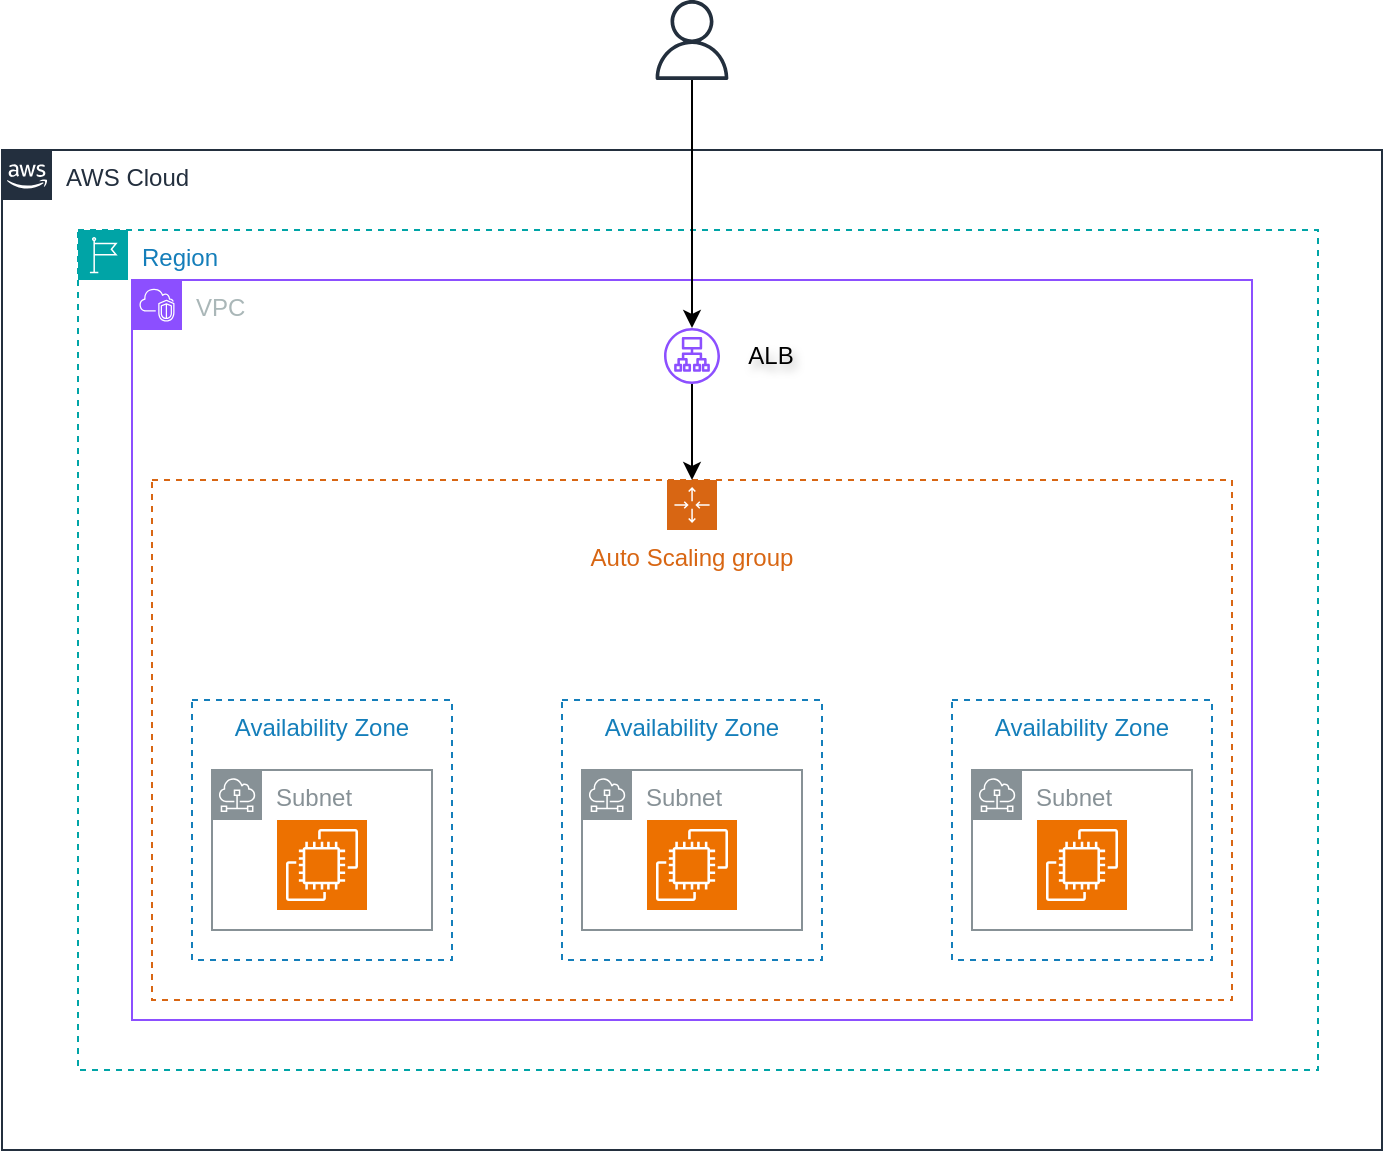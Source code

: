 <mxfile version="28.0.3">
  <diagram name="Trang-1" id="Kj2WvP8qG57fhTTlGdQP">
    <mxGraphModel dx="1188" dy="648" grid="1" gridSize="10" guides="1" tooltips="1" connect="1" arrows="1" fold="1" page="1" pageScale="1" pageWidth="827" pageHeight="1169" math="0" shadow="0">
      <root>
        <mxCell id="0" />
        <mxCell id="1" parent="0" />
        <mxCell id="GkFyH_O_nMaAkhrOfDh1-4" value="VPC" style="points=[[0,0],[0.25,0],[0.5,0],[0.75,0],[1,0],[1,0.25],[1,0.5],[1,0.75],[1,1],[0.75,1],[0.5,1],[0.25,1],[0,1],[0,0.75],[0,0.5],[0,0.25]];outlineConnect=0;gradientColor=none;html=1;whiteSpace=wrap;fontSize=12;fontStyle=0;container=1;pointerEvents=0;collapsible=0;recursiveResize=0;shape=mxgraph.aws4.group;grIcon=mxgraph.aws4.group_vpc2;strokeColor=#8C4FFF;fillColor=none;verticalAlign=top;align=left;spacingLeft=30;fontColor=#AAB7B8;dashed=0;" vertex="1" parent="1">
          <mxGeometry x="160" y="230" width="560" height="370" as="geometry" />
        </mxCell>
        <mxCell id="GkFyH_O_nMaAkhrOfDh1-5" value="AWS Cloud" style="points=[[0,0],[0.25,0],[0.5,0],[0.75,0],[1,0],[1,0.25],[1,0.5],[1,0.75],[1,1],[0.75,1],[0.5,1],[0.25,1],[0,1],[0,0.75],[0,0.5],[0,0.25]];outlineConnect=0;gradientColor=none;html=1;whiteSpace=wrap;fontSize=12;fontStyle=0;container=1;pointerEvents=0;collapsible=0;recursiveResize=0;shape=mxgraph.aws4.group;grIcon=mxgraph.aws4.group_aws_cloud_alt;strokeColor=light-dark(#232F3E, #8c4fff);fillColor=none;verticalAlign=top;align=left;spacingLeft=30;fontColor=#232F3E;dashed=0;" vertex="1" parent="1">
          <mxGeometry x="95" y="165" width="690" height="500" as="geometry" />
        </mxCell>
        <mxCell id="GkFyH_O_nMaAkhrOfDh1-3" value="Region" style="points=[[0,0],[0.25,0],[0.5,0],[0.75,0],[1,0],[1,0.25],[1,0.5],[1,0.75],[1,1],[0.75,1],[0.5,1],[0.25,1],[0,1],[0,0.75],[0,0.5],[0,0.25]];outlineConnect=0;gradientColor=none;html=1;whiteSpace=wrap;fontSize=12;fontStyle=0;container=1;pointerEvents=0;collapsible=0;recursiveResize=0;shape=mxgraph.aws4.group;grIcon=mxgraph.aws4.group_region;strokeColor=#00A4A6;fillColor=none;verticalAlign=top;align=left;spacingLeft=30;fontColor=#147EBA;dashed=1;" vertex="1" parent="GkFyH_O_nMaAkhrOfDh1-5">
          <mxGeometry x="38" y="40" width="620" height="420" as="geometry" />
        </mxCell>
        <mxCell id="GkFyH_O_nMaAkhrOfDh1-34" value="" style="sketch=0;outlineConnect=0;fontColor=#232F3E;gradientColor=none;fillColor=#8C4FFF;strokeColor=none;dashed=0;verticalLabelPosition=bottom;verticalAlign=top;align=center;html=1;fontSize=12;fontStyle=0;aspect=fixed;pointerEvents=1;shape=mxgraph.aws4.application_load_balancer;" vertex="1" parent="GkFyH_O_nMaAkhrOfDh1-3">
          <mxGeometry x="293" y="49" width="28" height="28" as="geometry" />
        </mxCell>
        <mxCell id="GkFyH_O_nMaAkhrOfDh1-55" value="ALB" style="text;html=1;align=center;verticalAlign=middle;resizable=0;points=[];autosize=1;strokeColor=none;fillColor=none;fontColor=light-dark(#000000,#8C4FFF);labelBackgroundColor=none;textShadow=1;" vertex="1" parent="GkFyH_O_nMaAkhrOfDh1-3">
          <mxGeometry x="321" y="48" width="50" height="30" as="geometry" />
        </mxCell>
        <mxCell id="GkFyH_O_nMaAkhrOfDh1-7" value="Auto Scaling group" style="points=[[0,0],[0.25,0],[0.5,0],[0.75,0],[1,0],[1,0.25],[1,0.5],[1,0.75],[1,1],[0.75,1],[0.5,1],[0.25,1],[0,1],[0,0.75],[0,0.5],[0,0.25]];outlineConnect=0;gradientColor=none;html=1;whiteSpace=wrap;fontSize=12;fontStyle=0;container=1;pointerEvents=0;collapsible=0;recursiveResize=0;shape=mxgraph.aws4.groupCenter;grIcon=mxgraph.aws4.group_auto_scaling_group;grStroke=1;strokeColor=#D86613;fillColor=none;verticalAlign=top;align=center;fontColor=#D86613;dashed=1;spacingTop=25;" vertex="1" parent="1">
          <mxGeometry x="170" y="330" width="540" height="260" as="geometry" />
        </mxCell>
        <mxCell id="GkFyH_O_nMaAkhrOfDh1-9" value="Availability Zone" style="fillColor=none;strokeColor=#147EBA;dashed=1;verticalAlign=top;fontStyle=0;fontColor=#147EBA;whiteSpace=wrap;html=1;" vertex="1" parent="GkFyH_O_nMaAkhrOfDh1-7">
          <mxGeometry x="20" y="110" width="130" height="130" as="geometry" />
        </mxCell>
        <mxCell id="GkFyH_O_nMaAkhrOfDh1-10" value="Availability Zone" style="fillColor=none;strokeColor=#147EBA;dashed=1;verticalAlign=top;fontStyle=0;fontColor=#147EBA;whiteSpace=wrap;html=1;" vertex="1" parent="GkFyH_O_nMaAkhrOfDh1-7">
          <mxGeometry x="205" y="110" width="130" height="130" as="geometry" />
        </mxCell>
        <mxCell id="GkFyH_O_nMaAkhrOfDh1-11" value="Availability Zone" style="fillColor=none;strokeColor=#147EBA;dashed=1;verticalAlign=top;fontStyle=0;fontColor=#147EBA;whiteSpace=wrap;html=1;" vertex="1" parent="GkFyH_O_nMaAkhrOfDh1-7">
          <mxGeometry x="400" y="110" width="130" height="130" as="geometry" />
        </mxCell>
        <mxCell id="GkFyH_O_nMaAkhrOfDh1-12" value="" style="sketch=0;points=[[0,0,0],[0.25,0,0],[0.5,0,0],[0.75,0,0],[1,0,0],[0,1,0],[0.25,1,0],[0.5,1,0],[0.75,1,0],[1,1,0],[0,0.25,0],[0,0.5,0],[0,0.75,0],[1,0.25,0],[1,0.5,0],[1,0.75,0]];outlineConnect=0;fontColor=#232F3E;fillColor=#ED7100;strokeColor=#ffffff;dashed=0;verticalLabelPosition=bottom;verticalAlign=top;align=center;html=1;fontSize=12;fontStyle=0;aspect=fixed;shape=mxgraph.aws4.resourceIcon;resIcon=mxgraph.aws4.ec2;" vertex="1" parent="GkFyH_O_nMaAkhrOfDh1-7">
          <mxGeometry x="247.5" y="170" width="45" height="45" as="geometry" />
        </mxCell>
        <mxCell id="GkFyH_O_nMaAkhrOfDh1-27" value="Subnet" style="sketch=0;outlineConnect=0;gradientColor=none;html=1;whiteSpace=wrap;fontSize=12;fontStyle=0;shape=mxgraph.aws4.group;grIcon=mxgraph.aws4.group_subnet;strokeColor=#879196;fillColor=none;verticalAlign=top;align=left;spacingLeft=30;fontColor=#879196;dashed=0;" vertex="1" parent="GkFyH_O_nMaAkhrOfDh1-7">
          <mxGeometry x="30" y="145" width="110" height="80" as="geometry" />
        </mxCell>
        <mxCell id="GkFyH_O_nMaAkhrOfDh1-31" value="Subnet" style="sketch=0;outlineConnect=0;gradientColor=none;html=1;whiteSpace=wrap;fontSize=12;fontStyle=0;shape=mxgraph.aws4.group;grIcon=mxgraph.aws4.group_subnet;strokeColor=#879196;fillColor=none;verticalAlign=top;align=left;spacingLeft=30;fontColor=#879196;dashed=0;" vertex="1" parent="GkFyH_O_nMaAkhrOfDh1-7">
          <mxGeometry x="410" y="145" width="110" height="80" as="geometry" />
        </mxCell>
        <mxCell id="GkFyH_O_nMaAkhrOfDh1-33" value="" style="sketch=0;points=[[0,0,0],[0.25,0,0],[0.5,0,0],[0.75,0,0],[1,0,0],[0,1,0],[0.25,1,0],[0.5,1,0],[0.75,1,0],[1,1,0],[0,0.25,0],[0,0.5,0],[0,0.75,0],[1,0.25,0],[1,0.5,0],[1,0.75,0]];outlineConnect=0;fontColor=#232F3E;fillColor=#ED7100;strokeColor=#ffffff;dashed=0;verticalLabelPosition=bottom;verticalAlign=top;align=center;html=1;fontSize=12;fontStyle=0;aspect=fixed;shape=mxgraph.aws4.resourceIcon;resIcon=mxgraph.aws4.ec2;" vertex="1" parent="GkFyH_O_nMaAkhrOfDh1-7">
          <mxGeometry x="62.5" y="170" width="45" height="45" as="geometry" />
        </mxCell>
        <mxCell id="GkFyH_O_nMaAkhrOfDh1-32" value="" style="sketch=0;points=[[0,0,0],[0.25,0,0],[0.5,0,0],[0.75,0,0],[1,0,0],[0,1,0],[0.25,1,0],[0.5,1,0],[0.75,1,0],[1,1,0],[0,0.25,0],[0,0.5,0],[0,0.75,0],[1,0.25,0],[1,0.5,0],[1,0.75,0]];outlineConnect=0;fontColor=#232F3E;fillColor=#ED7100;strokeColor=#ffffff;dashed=0;verticalLabelPosition=bottom;verticalAlign=top;align=center;html=1;fontSize=12;fontStyle=0;aspect=fixed;shape=mxgraph.aws4.resourceIcon;resIcon=mxgraph.aws4.ec2;" vertex="1" parent="GkFyH_O_nMaAkhrOfDh1-7">
          <mxGeometry x="442.5" y="170" width="45" height="45" as="geometry" />
        </mxCell>
        <mxCell id="GkFyH_O_nMaAkhrOfDh1-42" value="Subnet" style="sketch=0;outlineConnect=0;gradientColor=none;html=1;whiteSpace=wrap;fontSize=12;fontStyle=0;shape=mxgraph.aws4.group;grIcon=mxgraph.aws4.group_subnet;strokeColor=#879196;fillColor=none;verticalAlign=top;align=left;spacingLeft=30;fontColor=#879196;dashed=0;" vertex="1" parent="GkFyH_O_nMaAkhrOfDh1-7">
          <mxGeometry x="215" y="145" width="110" height="80" as="geometry" />
        </mxCell>
        <mxCell id="GkFyH_O_nMaAkhrOfDh1-46" value="" style="edgeStyle=orthogonalEdgeStyle;rounded=0;orthogonalLoop=1;jettySize=auto;html=1;" edge="1" parent="1" source="GkFyH_O_nMaAkhrOfDh1-6" target="GkFyH_O_nMaAkhrOfDh1-34">
          <mxGeometry relative="1" as="geometry" />
        </mxCell>
        <mxCell id="GkFyH_O_nMaAkhrOfDh1-6" value="" style="sketch=0;outlineConnect=0;fontColor=#232F3E;gradientColor=none;fillColor=#232F3D;strokeColor=none;dashed=0;verticalLabelPosition=bottom;verticalAlign=top;align=center;html=1;fontSize=12;fontStyle=0;aspect=fixed;pointerEvents=1;shape=mxgraph.aws4.user;" vertex="1" parent="1">
          <mxGeometry x="420" y="90" width="40" height="40" as="geometry" />
        </mxCell>
        <mxCell id="GkFyH_O_nMaAkhrOfDh1-52" value="" style="endArrow=classic;html=1;rounded=0;" edge="1" parent="1" source="GkFyH_O_nMaAkhrOfDh1-34" target="GkFyH_O_nMaAkhrOfDh1-7">
          <mxGeometry width="50" height="50" relative="1" as="geometry">
            <mxPoint x="470" y="350" as="sourcePoint" />
            <mxPoint x="520" y="300" as="targetPoint" />
            <Array as="points">
              <mxPoint x="440" y="320" />
            </Array>
          </mxGeometry>
        </mxCell>
      </root>
    </mxGraphModel>
  </diagram>
</mxfile>
